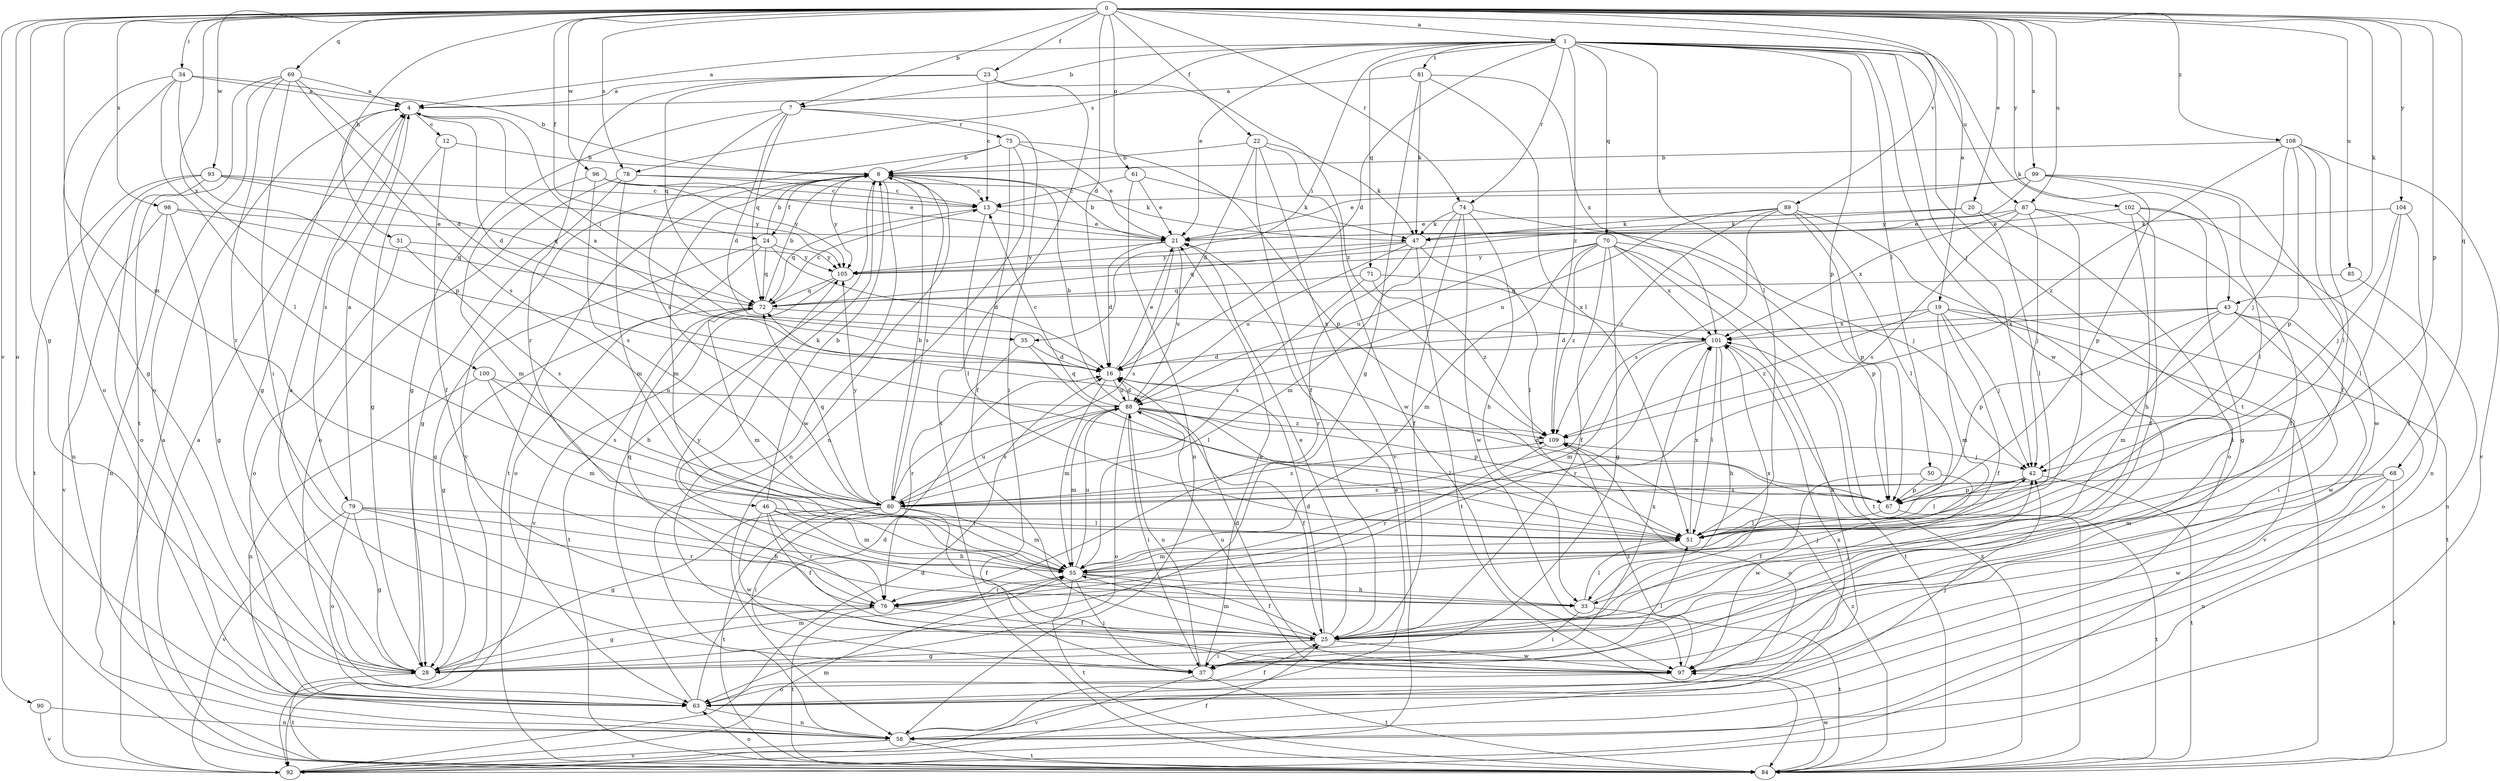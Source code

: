 strict digraph  {
0;
1;
4;
7;
8;
12;
13;
16;
19;
20;
21;
22;
23;
24;
25;
28;
31;
33;
34;
35;
37;
42;
43;
46;
47;
50;
51;
55;
58;
61;
63;
67;
68;
69;
70;
71;
72;
74;
75;
76;
78;
79;
80;
81;
84;
85;
87;
88;
89;
90;
92;
93;
96;
97;
98;
99;
100;
101;
102;
104;
105;
108;
109;
0 -> 1  [label=a];
0 -> 7  [label=b];
0 -> 16  [label=d];
0 -> 19  [label=e];
0 -> 20  [label=e];
0 -> 22  [label=f];
0 -> 23  [label=f];
0 -> 24  [label=f];
0 -> 28  [label=g];
0 -> 31  [label=h];
0 -> 34  [label=i];
0 -> 43  [label=k];
0 -> 55  [label=m];
0 -> 61  [label=o];
0 -> 63  [label=o];
0 -> 67  [label=p];
0 -> 68  [label=q];
0 -> 69  [label=q];
0 -> 74  [label=r];
0 -> 78  [label=s];
0 -> 85  [label=u];
0 -> 87  [label=u];
0 -> 89  [label=v];
0 -> 90  [label=v];
0 -> 93  [label=w];
0 -> 96  [label=w];
0 -> 98  [label=x];
0 -> 99  [label=x];
0 -> 100  [label=x];
0 -> 102  [label=y];
0 -> 104  [label=y];
0 -> 108  [label=z];
1 -> 4  [label=a];
1 -> 7  [label=b];
1 -> 16  [label=d];
1 -> 21  [label=e];
1 -> 35  [label=i];
1 -> 42  [label=j];
1 -> 43  [label=k];
1 -> 50  [label=l];
1 -> 51  [label=l];
1 -> 67  [label=p];
1 -> 70  [label=q];
1 -> 71  [label=q];
1 -> 74  [label=r];
1 -> 78  [label=s];
1 -> 81  [label=t];
1 -> 84  [label=t];
1 -> 87  [label=u];
1 -> 97  [label=w];
1 -> 109  [label=z];
4 -> 12  [label=c];
4 -> 16  [label=d];
4 -> 28  [label=g];
4 -> 35  [label=i];
4 -> 79  [label=s];
7 -> 16  [label=d];
7 -> 28  [label=g];
7 -> 37  [label=i];
7 -> 72  [label=q];
7 -> 75  [label=r];
7 -> 80  [label=s];
8 -> 13  [label=c];
8 -> 24  [label=f];
8 -> 46  [label=k];
8 -> 55  [label=m];
8 -> 58  [label=n];
8 -> 80  [label=s];
8 -> 84  [label=t];
8 -> 97  [label=w];
8 -> 105  [label=y];
12 -> 8  [label=b];
12 -> 25  [label=f];
12 -> 28  [label=g];
13 -> 21  [label=e];
13 -> 51  [label=l];
13 -> 72  [label=q];
16 -> 4  [label=a];
16 -> 21  [label=e];
16 -> 55  [label=m];
16 -> 88  [label=u];
19 -> 25  [label=f];
19 -> 42  [label=j];
19 -> 55  [label=m];
19 -> 84  [label=t];
19 -> 92  [label=v];
19 -> 101  [label=x];
19 -> 109  [label=z];
20 -> 21  [label=e];
20 -> 37  [label=i];
20 -> 47  [label=k];
20 -> 51  [label=l];
21 -> 8  [label=b];
21 -> 16  [label=d];
21 -> 80  [label=s];
21 -> 88  [label=u];
21 -> 105  [label=y];
22 -> 8  [label=b];
22 -> 16  [label=d];
22 -> 25  [label=f];
22 -> 47  [label=k];
22 -> 92  [label=v];
22 -> 97  [label=w];
23 -> 4  [label=a];
23 -> 13  [label=c];
23 -> 72  [label=q];
23 -> 76  [label=r];
23 -> 84  [label=t];
23 -> 109  [label=z];
24 -> 8  [label=b];
24 -> 16  [label=d];
24 -> 28  [label=g];
24 -> 63  [label=o];
24 -> 72  [label=q];
24 -> 105  [label=y];
25 -> 16  [label=d];
25 -> 21  [label=e];
25 -> 28  [label=g];
25 -> 37  [label=i];
25 -> 42  [label=j];
25 -> 55  [label=m];
25 -> 97  [label=w];
28 -> 4  [label=a];
28 -> 55  [label=m];
28 -> 84  [label=t];
31 -> 63  [label=o];
31 -> 80  [label=s];
31 -> 105  [label=y];
33 -> 37  [label=i];
33 -> 51  [label=l];
33 -> 84  [label=t];
33 -> 101  [label=x];
33 -> 105  [label=y];
34 -> 4  [label=a];
34 -> 8  [label=b];
34 -> 28  [label=g];
34 -> 51  [label=l];
34 -> 63  [label=o];
34 -> 67  [label=p];
35 -> 16  [label=d];
35 -> 51  [label=l];
35 -> 76  [label=r];
37 -> 21  [label=e];
37 -> 51  [label=l];
37 -> 84  [label=t];
37 -> 88  [label=u];
37 -> 92  [label=v];
37 -> 101  [label=x];
42 -> 51  [label=l];
42 -> 67  [label=p];
42 -> 80  [label=s];
42 -> 84  [label=t];
43 -> 16  [label=d];
43 -> 37  [label=i];
43 -> 55  [label=m];
43 -> 63  [label=o];
43 -> 67  [label=p];
43 -> 97  [label=w];
43 -> 101  [label=x];
46 -> 8  [label=b];
46 -> 25  [label=f];
46 -> 33  [label=h];
46 -> 51  [label=l];
46 -> 55  [label=m];
46 -> 76  [label=r];
46 -> 97  [label=w];
47 -> 51  [label=l];
47 -> 72  [label=q];
47 -> 76  [label=r];
47 -> 84  [label=t];
47 -> 88  [label=u];
47 -> 105  [label=y];
50 -> 25  [label=f];
50 -> 67  [label=p];
50 -> 97  [label=w];
51 -> 55  [label=m];
51 -> 101  [label=x];
55 -> 25  [label=f];
55 -> 33  [label=h];
55 -> 37  [label=i];
55 -> 76  [label=r];
55 -> 84  [label=t];
55 -> 88  [label=u];
58 -> 21  [label=e];
58 -> 84  [label=t];
58 -> 92  [label=v];
58 -> 101  [label=x];
61 -> 13  [label=c];
61 -> 21  [label=e];
61 -> 47  [label=k];
61 -> 58  [label=n];
63 -> 8  [label=b];
63 -> 16  [label=d];
63 -> 25  [label=f];
63 -> 42  [label=j];
63 -> 58  [label=n];
67 -> 16  [label=d];
67 -> 51  [label=l];
67 -> 84  [label=t];
68 -> 55  [label=m];
68 -> 58  [label=n];
68 -> 80  [label=s];
68 -> 84  [label=t];
68 -> 97  [label=w];
69 -> 4  [label=a];
69 -> 16  [label=d];
69 -> 37  [label=i];
69 -> 63  [label=o];
69 -> 76  [label=r];
69 -> 80  [label=s];
69 -> 84  [label=t];
70 -> 25  [label=f];
70 -> 28  [label=g];
70 -> 55  [label=m];
70 -> 58  [label=n];
70 -> 67  [label=p];
70 -> 84  [label=t];
70 -> 88  [label=u];
70 -> 101  [label=x];
70 -> 105  [label=y];
70 -> 109  [label=z];
71 -> 72  [label=q];
71 -> 80  [label=s];
71 -> 101  [label=x];
71 -> 109  [label=z];
72 -> 8  [label=b];
72 -> 13  [label=c];
72 -> 28  [label=g];
72 -> 55  [label=m];
72 -> 84  [label=t];
72 -> 101  [label=x];
74 -> 25  [label=f];
74 -> 33  [label=h];
74 -> 42  [label=j];
74 -> 47  [label=k];
74 -> 55  [label=m];
74 -> 97  [label=w];
75 -> 8  [label=b];
75 -> 21  [label=e];
75 -> 25  [label=f];
75 -> 58  [label=n];
75 -> 67  [label=p];
75 -> 92  [label=v];
76 -> 25  [label=f];
76 -> 28  [label=g];
76 -> 42  [label=j];
76 -> 72  [label=q];
76 -> 84  [label=t];
78 -> 13  [label=c];
78 -> 28  [label=g];
78 -> 47  [label=k];
78 -> 55  [label=m];
78 -> 63  [label=o];
79 -> 4  [label=a];
79 -> 28  [label=g];
79 -> 33  [label=h];
79 -> 51  [label=l];
79 -> 63  [label=o];
79 -> 76  [label=r];
79 -> 92  [label=v];
80 -> 8  [label=b];
80 -> 25  [label=f];
80 -> 28  [label=g];
80 -> 37  [label=i];
80 -> 55  [label=m];
80 -> 72  [label=q];
80 -> 84  [label=t];
80 -> 88  [label=u];
80 -> 105  [label=y];
80 -> 109  [label=z];
81 -> 4  [label=a];
81 -> 28  [label=g];
81 -> 47  [label=k];
81 -> 51  [label=l];
81 -> 101  [label=x];
84 -> 4  [label=a];
84 -> 63  [label=o];
84 -> 97  [label=w];
84 -> 101  [label=x];
84 -> 109  [label=z];
85 -> 58  [label=n];
85 -> 72  [label=q];
87 -> 21  [label=e];
87 -> 25  [label=f];
87 -> 42  [label=j];
87 -> 51  [label=l];
87 -> 80  [label=s];
87 -> 101  [label=x];
88 -> 8  [label=b];
88 -> 13  [label=c];
88 -> 16  [label=d];
88 -> 25  [label=f];
88 -> 37  [label=i];
88 -> 51  [label=l];
88 -> 55  [label=m];
88 -> 63  [label=o];
88 -> 67  [label=p];
88 -> 80  [label=s];
88 -> 109  [label=z];
89 -> 47  [label=k];
89 -> 51  [label=l];
89 -> 63  [label=o];
89 -> 67  [label=p];
89 -> 80  [label=s];
89 -> 88  [label=u];
89 -> 109  [label=z];
90 -> 58  [label=n];
90 -> 92  [label=v];
92 -> 4  [label=a];
92 -> 16  [label=d];
92 -> 25  [label=f];
92 -> 55  [label=m];
93 -> 13  [label=c];
93 -> 58  [label=n];
93 -> 63  [label=o];
93 -> 72  [label=q];
93 -> 84  [label=t];
93 -> 105  [label=y];
96 -> 13  [label=c];
96 -> 21  [label=e];
96 -> 55  [label=m];
96 -> 80  [label=s];
96 -> 105  [label=y];
97 -> 16  [label=d];
97 -> 63  [label=o];
97 -> 88  [label=u];
97 -> 109  [label=z];
98 -> 21  [label=e];
98 -> 28  [label=g];
98 -> 58  [label=n];
98 -> 72  [label=q];
98 -> 92  [label=v];
99 -> 13  [label=c];
99 -> 21  [label=e];
99 -> 51  [label=l];
99 -> 67  [label=p];
99 -> 97  [label=w];
99 -> 105  [label=y];
100 -> 55  [label=m];
100 -> 58  [label=n];
100 -> 80  [label=s];
100 -> 88  [label=u];
101 -> 16  [label=d];
101 -> 33  [label=h];
101 -> 51  [label=l];
101 -> 55  [label=m];
101 -> 76  [label=r];
101 -> 84  [label=t];
102 -> 21  [label=e];
102 -> 25  [label=f];
102 -> 28  [label=g];
102 -> 33  [label=h];
102 -> 58  [label=n];
104 -> 25  [label=f];
104 -> 42  [label=j];
104 -> 47  [label=k];
104 -> 51  [label=l];
105 -> 72  [label=q];
105 -> 92  [label=v];
108 -> 8  [label=b];
108 -> 25  [label=f];
108 -> 42  [label=j];
108 -> 51  [label=l];
108 -> 67  [label=p];
108 -> 92  [label=v];
108 -> 109  [label=z];
109 -> 42  [label=j];
109 -> 63  [label=o];
109 -> 72  [label=q];
109 -> 76  [label=r];
}
